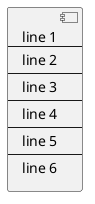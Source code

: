 {
  "sha1": "662gu450bgh50efyhnq328d5gqvpvnt",
  "insertion": {
    "when": "2024-05-30T20:48:20.886Z",
    "user": "plantuml@gmail.com"
  }
}
@startuml
'folder test[
'node test[
component test[
line 1
----
line 2
----
line 3
----
line 4
----
line 5
----
line 6
]
@enduml
